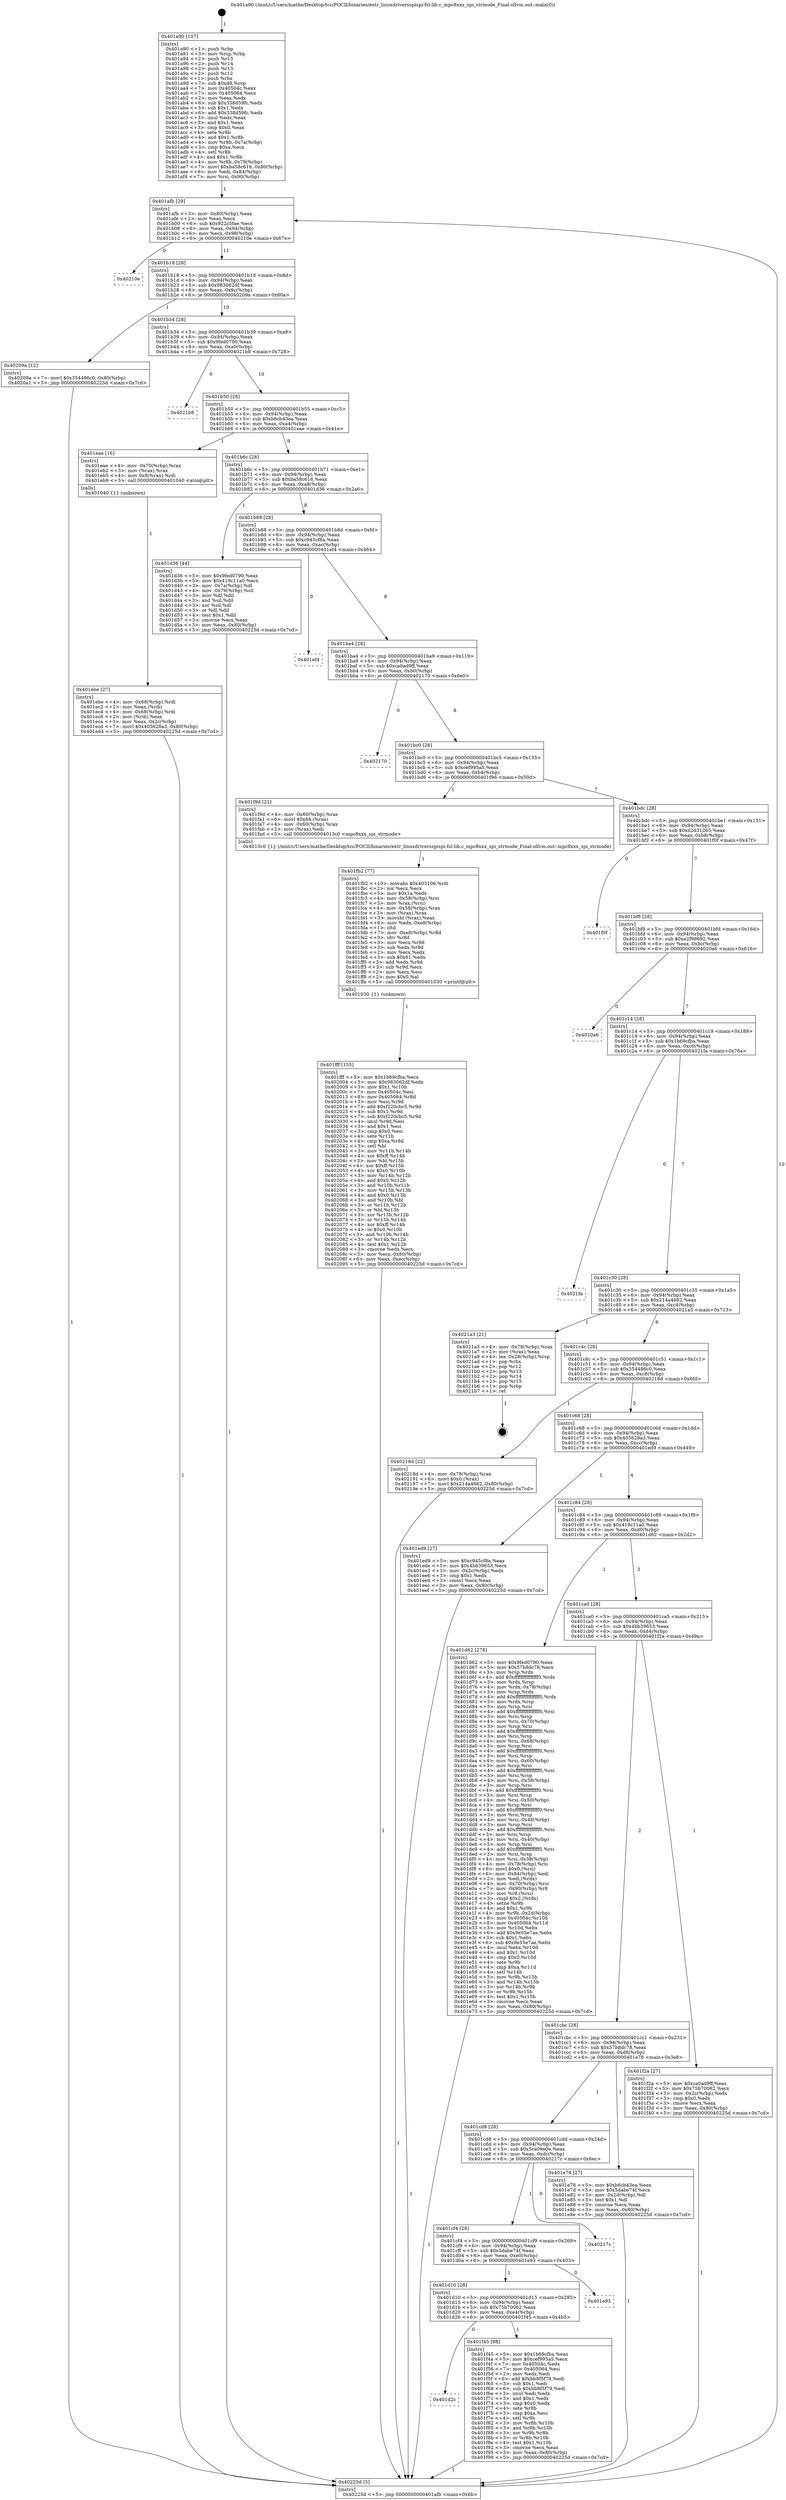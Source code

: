 digraph "0x401a90" {
  label = "0x401a90 (/mnt/c/Users/mathe/Desktop/tcc/POCII/binaries/extr_linuxdriversspispi-fsl-lib.c_mpc8xxx_spi_strmode_Final-ollvm.out::main(0))"
  labelloc = "t"
  node[shape=record]

  Entry [label="",width=0.3,height=0.3,shape=circle,fillcolor=black,style=filled]
  "0x401afb" [label="{
     0x401afb [29]\l
     | [instrs]\l
     &nbsp;&nbsp;0x401afb \<+3\>: mov -0x80(%rbp),%eax\l
     &nbsp;&nbsp;0x401afe \<+2\>: mov %eax,%ecx\l
     &nbsp;&nbsp;0x401b00 \<+6\>: sub $0x922c5fae,%ecx\l
     &nbsp;&nbsp;0x401b06 \<+6\>: mov %eax,-0x94(%rbp)\l
     &nbsp;&nbsp;0x401b0c \<+6\>: mov %ecx,-0x98(%rbp)\l
     &nbsp;&nbsp;0x401b12 \<+6\>: je 000000000040210e \<main+0x67e\>\l
  }"]
  "0x40210e" [label="{
     0x40210e\l
  }", style=dashed]
  "0x401b18" [label="{
     0x401b18 [28]\l
     | [instrs]\l
     &nbsp;&nbsp;0x401b18 \<+5\>: jmp 0000000000401b1d \<main+0x8d\>\l
     &nbsp;&nbsp;0x401b1d \<+6\>: mov -0x94(%rbp),%eax\l
     &nbsp;&nbsp;0x401b23 \<+5\>: sub $0x983062df,%eax\l
     &nbsp;&nbsp;0x401b28 \<+6\>: mov %eax,-0x9c(%rbp)\l
     &nbsp;&nbsp;0x401b2e \<+6\>: je 000000000040209a \<main+0x60a\>\l
  }"]
  Exit [label="",width=0.3,height=0.3,shape=circle,fillcolor=black,style=filled,peripheries=2]
  "0x40209a" [label="{
     0x40209a [12]\l
     | [instrs]\l
     &nbsp;&nbsp;0x40209a \<+7\>: movl $0x354486c0,-0x80(%rbp)\l
     &nbsp;&nbsp;0x4020a1 \<+5\>: jmp 000000000040225d \<main+0x7cd\>\l
  }"]
  "0x401b34" [label="{
     0x401b34 [28]\l
     | [instrs]\l
     &nbsp;&nbsp;0x401b34 \<+5\>: jmp 0000000000401b39 \<main+0xa9\>\l
     &nbsp;&nbsp;0x401b39 \<+6\>: mov -0x94(%rbp),%eax\l
     &nbsp;&nbsp;0x401b3f \<+5\>: sub $0x9fed0790,%eax\l
     &nbsp;&nbsp;0x401b44 \<+6\>: mov %eax,-0xa0(%rbp)\l
     &nbsp;&nbsp;0x401b4a \<+6\>: je 00000000004021b8 \<main+0x728\>\l
  }"]
  "0x401fff" [label="{
     0x401fff [155]\l
     | [instrs]\l
     &nbsp;&nbsp;0x401fff \<+5\>: mov $0x1b69cfba,%ecx\l
     &nbsp;&nbsp;0x402004 \<+5\>: mov $0x983062df,%edx\l
     &nbsp;&nbsp;0x402009 \<+3\>: mov $0x1,%r10b\l
     &nbsp;&nbsp;0x40200c \<+7\>: mov 0x40504c,%esi\l
     &nbsp;&nbsp;0x402013 \<+8\>: mov 0x405064,%r8d\l
     &nbsp;&nbsp;0x40201b \<+3\>: mov %esi,%r9d\l
     &nbsp;&nbsp;0x40201e \<+7\>: add $0xf220cbc5,%r9d\l
     &nbsp;&nbsp;0x402025 \<+4\>: sub $0x1,%r9d\l
     &nbsp;&nbsp;0x402029 \<+7\>: sub $0xf220cbc5,%r9d\l
     &nbsp;&nbsp;0x402030 \<+4\>: imul %r9d,%esi\l
     &nbsp;&nbsp;0x402034 \<+3\>: and $0x1,%esi\l
     &nbsp;&nbsp;0x402037 \<+3\>: cmp $0x0,%esi\l
     &nbsp;&nbsp;0x40203a \<+4\>: sete %r11b\l
     &nbsp;&nbsp;0x40203e \<+4\>: cmp $0xa,%r8d\l
     &nbsp;&nbsp;0x402042 \<+3\>: setl %bl\l
     &nbsp;&nbsp;0x402045 \<+3\>: mov %r11b,%r14b\l
     &nbsp;&nbsp;0x402048 \<+4\>: xor $0xff,%r14b\l
     &nbsp;&nbsp;0x40204c \<+3\>: mov %bl,%r15b\l
     &nbsp;&nbsp;0x40204f \<+4\>: xor $0xff,%r15b\l
     &nbsp;&nbsp;0x402053 \<+4\>: xor $0x0,%r10b\l
     &nbsp;&nbsp;0x402057 \<+3\>: mov %r14b,%r12b\l
     &nbsp;&nbsp;0x40205a \<+4\>: and $0x0,%r12b\l
     &nbsp;&nbsp;0x40205e \<+3\>: and %r10b,%r11b\l
     &nbsp;&nbsp;0x402061 \<+3\>: mov %r15b,%r13b\l
     &nbsp;&nbsp;0x402064 \<+4\>: and $0x0,%r13b\l
     &nbsp;&nbsp;0x402068 \<+3\>: and %r10b,%bl\l
     &nbsp;&nbsp;0x40206b \<+3\>: or %r11b,%r12b\l
     &nbsp;&nbsp;0x40206e \<+3\>: or %bl,%r13b\l
     &nbsp;&nbsp;0x402071 \<+3\>: xor %r13b,%r12b\l
     &nbsp;&nbsp;0x402074 \<+3\>: or %r15b,%r14b\l
     &nbsp;&nbsp;0x402077 \<+4\>: xor $0xff,%r14b\l
     &nbsp;&nbsp;0x40207b \<+4\>: or $0x0,%r10b\l
     &nbsp;&nbsp;0x40207f \<+3\>: and %r10b,%r14b\l
     &nbsp;&nbsp;0x402082 \<+3\>: or %r14b,%r12b\l
     &nbsp;&nbsp;0x402085 \<+4\>: test $0x1,%r12b\l
     &nbsp;&nbsp;0x402089 \<+3\>: cmovne %edx,%ecx\l
     &nbsp;&nbsp;0x40208c \<+3\>: mov %ecx,-0x80(%rbp)\l
     &nbsp;&nbsp;0x40208f \<+6\>: mov %eax,-0xec(%rbp)\l
     &nbsp;&nbsp;0x402095 \<+5\>: jmp 000000000040225d \<main+0x7cd\>\l
  }"]
  "0x4021b8" [label="{
     0x4021b8\l
  }", style=dashed]
  "0x401b50" [label="{
     0x401b50 [28]\l
     | [instrs]\l
     &nbsp;&nbsp;0x401b50 \<+5\>: jmp 0000000000401b55 \<main+0xc5\>\l
     &nbsp;&nbsp;0x401b55 \<+6\>: mov -0x94(%rbp),%eax\l
     &nbsp;&nbsp;0x401b5b \<+5\>: sub $0xb6cb43ea,%eax\l
     &nbsp;&nbsp;0x401b60 \<+6\>: mov %eax,-0xa4(%rbp)\l
     &nbsp;&nbsp;0x401b66 \<+6\>: je 0000000000401eae \<main+0x41e\>\l
  }"]
  "0x401fb2" [label="{
     0x401fb2 [77]\l
     | [instrs]\l
     &nbsp;&nbsp;0x401fb2 \<+10\>: movabs $0x403106,%rdi\l
     &nbsp;&nbsp;0x401fbc \<+2\>: xor %ecx,%ecx\l
     &nbsp;&nbsp;0x401fbe \<+5\>: mov $0x1a,%edx\l
     &nbsp;&nbsp;0x401fc3 \<+4\>: mov -0x58(%rbp),%rsi\l
     &nbsp;&nbsp;0x401fc7 \<+3\>: mov %rax,(%rsi)\l
     &nbsp;&nbsp;0x401fca \<+4\>: mov -0x58(%rbp),%rax\l
     &nbsp;&nbsp;0x401fce \<+3\>: mov (%rax),%rax\l
     &nbsp;&nbsp;0x401fd1 \<+3\>: movsbl (%rax),%eax\l
     &nbsp;&nbsp;0x401fd4 \<+6\>: mov %edx,-0xe8(%rbp)\l
     &nbsp;&nbsp;0x401fda \<+1\>: cltd\l
     &nbsp;&nbsp;0x401fdb \<+7\>: mov -0xe8(%rbp),%r8d\l
     &nbsp;&nbsp;0x401fe2 \<+3\>: idiv %r8d\l
     &nbsp;&nbsp;0x401fe5 \<+3\>: mov %ecx,%r9d\l
     &nbsp;&nbsp;0x401fe8 \<+3\>: sub %edx,%r9d\l
     &nbsp;&nbsp;0x401feb \<+2\>: mov %ecx,%edx\l
     &nbsp;&nbsp;0x401fed \<+3\>: sub $0x61,%edx\l
     &nbsp;&nbsp;0x401ff0 \<+3\>: add %edx,%r9d\l
     &nbsp;&nbsp;0x401ff3 \<+3\>: sub %r9d,%ecx\l
     &nbsp;&nbsp;0x401ff6 \<+2\>: mov %ecx,%esi\l
     &nbsp;&nbsp;0x401ff8 \<+2\>: mov $0x0,%al\l
     &nbsp;&nbsp;0x401ffa \<+5\>: call 0000000000401030 \<printf@plt\>\l
     | [calls]\l
     &nbsp;&nbsp;0x401030 \{1\} (unknown)\l
  }"]
  "0x401eae" [label="{
     0x401eae [16]\l
     | [instrs]\l
     &nbsp;&nbsp;0x401eae \<+4\>: mov -0x70(%rbp),%rax\l
     &nbsp;&nbsp;0x401eb2 \<+3\>: mov (%rax),%rax\l
     &nbsp;&nbsp;0x401eb5 \<+4\>: mov 0x8(%rax),%rdi\l
     &nbsp;&nbsp;0x401eb9 \<+5\>: call 0000000000401040 \<atoi@plt\>\l
     | [calls]\l
     &nbsp;&nbsp;0x401040 \{1\} (unknown)\l
  }"]
  "0x401b6c" [label="{
     0x401b6c [28]\l
     | [instrs]\l
     &nbsp;&nbsp;0x401b6c \<+5\>: jmp 0000000000401b71 \<main+0xe1\>\l
     &nbsp;&nbsp;0x401b71 \<+6\>: mov -0x94(%rbp),%eax\l
     &nbsp;&nbsp;0x401b77 \<+5\>: sub $0xba58c616,%eax\l
     &nbsp;&nbsp;0x401b7c \<+6\>: mov %eax,-0xa8(%rbp)\l
     &nbsp;&nbsp;0x401b82 \<+6\>: je 0000000000401d36 \<main+0x2a6\>\l
  }"]
  "0x401d2c" [label="{
     0x401d2c\l
  }", style=dashed]
  "0x401d36" [label="{
     0x401d36 [44]\l
     | [instrs]\l
     &nbsp;&nbsp;0x401d36 \<+5\>: mov $0x9fed0790,%eax\l
     &nbsp;&nbsp;0x401d3b \<+5\>: mov $0x419c11a0,%ecx\l
     &nbsp;&nbsp;0x401d40 \<+3\>: mov -0x7a(%rbp),%dl\l
     &nbsp;&nbsp;0x401d43 \<+4\>: mov -0x79(%rbp),%sil\l
     &nbsp;&nbsp;0x401d47 \<+3\>: mov %dl,%dil\l
     &nbsp;&nbsp;0x401d4a \<+3\>: and %sil,%dil\l
     &nbsp;&nbsp;0x401d4d \<+3\>: xor %sil,%dl\l
     &nbsp;&nbsp;0x401d50 \<+3\>: or %dl,%dil\l
     &nbsp;&nbsp;0x401d53 \<+4\>: test $0x1,%dil\l
     &nbsp;&nbsp;0x401d57 \<+3\>: cmovne %ecx,%eax\l
     &nbsp;&nbsp;0x401d5a \<+3\>: mov %eax,-0x80(%rbp)\l
     &nbsp;&nbsp;0x401d5d \<+5\>: jmp 000000000040225d \<main+0x7cd\>\l
  }"]
  "0x401b88" [label="{
     0x401b88 [28]\l
     | [instrs]\l
     &nbsp;&nbsp;0x401b88 \<+5\>: jmp 0000000000401b8d \<main+0xfd\>\l
     &nbsp;&nbsp;0x401b8d \<+6\>: mov -0x94(%rbp),%eax\l
     &nbsp;&nbsp;0x401b93 \<+5\>: sub $0xc945cf8a,%eax\l
     &nbsp;&nbsp;0x401b98 \<+6\>: mov %eax,-0xac(%rbp)\l
     &nbsp;&nbsp;0x401b9e \<+6\>: je 0000000000401ef4 \<main+0x464\>\l
  }"]
  "0x40225d" [label="{
     0x40225d [5]\l
     | [instrs]\l
     &nbsp;&nbsp;0x40225d \<+5\>: jmp 0000000000401afb \<main+0x6b\>\l
  }"]
  "0x401a90" [label="{
     0x401a90 [107]\l
     | [instrs]\l
     &nbsp;&nbsp;0x401a90 \<+1\>: push %rbp\l
     &nbsp;&nbsp;0x401a91 \<+3\>: mov %rsp,%rbp\l
     &nbsp;&nbsp;0x401a94 \<+2\>: push %r15\l
     &nbsp;&nbsp;0x401a96 \<+2\>: push %r14\l
     &nbsp;&nbsp;0x401a98 \<+2\>: push %r13\l
     &nbsp;&nbsp;0x401a9a \<+2\>: push %r12\l
     &nbsp;&nbsp;0x401a9c \<+1\>: push %rbx\l
     &nbsp;&nbsp;0x401a9d \<+7\>: sub $0xd8,%rsp\l
     &nbsp;&nbsp;0x401aa4 \<+7\>: mov 0x40504c,%eax\l
     &nbsp;&nbsp;0x401aab \<+7\>: mov 0x405064,%ecx\l
     &nbsp;&nbsp;0x401ab2 \<+2\>: mov %eax,%edx\l
     &nbsp;&nbsp;0x401ab4 \<+6\>: sub $0x338d59fc,%edx\l
     &nbsp;&nbsp;0x401aba \<+3\>: sub $0x1,%edx\l
     &nbsp;&nbsp;0x401abd \<+6\>: add $0x338d59fc,%edx\l
     &nbsp;&nbsp;0x401ac3 \<+3\>: imul %edx,%eax\l
     &nbsp;&nbsp;0x401ac6 \<+3\>: and $0x1,%eax\l
     &nbsp;&nbsp;0x401ac9 \<+3\>: cmp $0x0,%eax\l
     &nbsp;&nbsp;0x401acc \<+4\>: sete %r8b\l
     &nbsp;&nbsp;0x401ad0 \<+4\>: and $0x1,%r8b\l
     &nbsp;&nbsp;0x401ad4 \<+4\>: mov %r8b,-0x7a(%rbp)\l
     &nbsp;&nbsp;0x401ad8 \<+3\>: cmp $0xa,%ecx\l
     &nbsp;&nbsp;0x401adb \<+4\>: setl %r8b\l
     &nbsp;&nbsp;0x401adf \<+4\>: and $0x1,%r8b\l
     &nbsp;&nbsp;0x401ae3 \<+4\>: mov %r8b,-0x79(%rbp)\l
     &nbsp;&nbsp;0x401ae7 \<+7\>: movl $0xba58c616,-0x80(%rbp)\l
     &nbsp;&nbsp;0x401aee \<+6\>: mov %edi,-0x84(%rbp)\l
     &nbsp;&nbsp;0x401af4 \<+7\>: mov %rsi,-0x90(%rbp)\l
  }"]
  "0x401f45" [label="{
     0x401f45 [88]\l
     | [instrs]\l
     &nbsp;&nbsp;0x401f45 \<+5\>: mov $0x1b69cfba,%eax\l
     &nbsp;&nbsp;0x401f4a \<+5\>: mov $0xcef995a5,%ecx\l
     &nbsp;&nbsp;0x401f4f \<+7\>: mov 0x40504c,%edx\l
     &nbsp;&nbsp;0x401f56 \<+7\>: mov 0x405064,%esi\l
     &nbsp;&nbsp;0x401f5d \<+2\>: mov %edx,%edi\l
     &nbsp;&nbsp;0x401f5f \<+6\>: add $0xbb8f5f79,%edi\l
     &nbsp;&nbsp;0x401f65 \<+3\>: sub $0x1,%edi\l
     &nbsp;&nbsp;0x401f68 \<+6\>: sub $0xbb8f5f79,%edi\l
     &nbsp;&nbsp;0x401f6e \<+3\>: imul %edi,%edx\l
     &nbsp;&nbsp;0x401f71 \<+3\>: and $0x1,%edx\l
     &nbsp;&nbsp;0x401f74 \<+3\>: cmp $0x0,%edx\l
     &nbsp;&nbsp;0x401f77 \<+4\>: sete %r8b\l
     &nbsp;&nbsp;0x401f7b \<+3\>: cmp $0xa,%esi\l
     &nbsp;&nbsp;0x401f7e \<+4\>: setl %r9b\l
     &nbsp;&nbsp;0x401f82 \<+3\>: mov %r8b,%r10b\l
     &nbsp;&nbsp;0x401f85 \<+3\>: and %r9b,%r10b\l
     &nbsp;&nbsp;0x401f88 \<+3\>: xor %r9b,%r8b\l
     &nbsp;&nbsp;0x401f8b \<+3\>: or %r8b,%r10b\l
     &nbsp;&nbsp;0x401f8e \<+4\>: test $0x1,%r10b\l
     &nbsp;&nbsp;0x401f92 \<+3\>: cmovne %ecx,%eax\l
     &nbsp;&nbsp;0x401f95 \<+3\>: mov %eax,-0x80(%rbp)\l
     &nbsp;&nbsp;0x401f98 \<+5\>: jmp 000000000040225d \<main+0x7cd\>\l
  }"]
  "0x401ef4" [label="{
     0x401ef4\l
  }", style=dashed]
  "0x401ba4" [label="{
     0x401ba4 [28]\l
     | [instrs]\l
     &nbsp;&nbsp;0x401ba4 \<+5\>: jmp 0000000000401ba9 \<main+0x119\>\l
     &nbsp;&nbsp;0x401ba9 \<+6\>: mov -0x94(%rbp),%eax\l
     &nbsp;&nbsp;0x401baf \<+5\>: sub $0xca0ad9ff,%eax\l
     &nbsp;&nbsp;0x401bb4 \<+6\>: mov %eax,-0xb0(%rbp)\l
     &nbsp;&nbsp;0x401bba \<+6\>: je 0000000000402170 \<main+0x6e0\>\l
  }"]
  "0x401d10" [label="{
     0x401d10 [28]\l
     | [instrs]\l
     &nbsp;&nbsp;0x401d10 \<+5\>: jmp 0000000000401d15 \<main+0x285\>\l
     &nbsp;&nbsp;0x401d15 \<+6\>: mov -0x94(%rbp),%eax\l
     &nbsp;&nbsp;0x401d1b \<+5\>: sub $0x75b70062,%eax\l
     &nbsp;&nbsp;0x401d20 \<+6\>: mov %eax,-0xe4(%rbp)\l
     &nbsp;&nbsp;0x401d26 \<+6\>: je 0000000000401f45 \<main+0x4b5\>\l
  }"]
  "0x402170" [label="{
     0x402170\l
  }", style=dashed]
  "0x401bc0" [label="{
     0x401bc0 [28]\l
     | [instrs]\l
     &nbsp;&nbsp;0x401bc0 \<+5\>: jmp 0000000000401bc5 \<main+0x135\>\l
     &nbsp;&nbsp;0x401bc5 \<+6\>: mov -0x94(%rbp),%eax\l
     &nbsp;&nbsp;0x401bcb \<+5\>: sub $0xcef995a5,%eax\l
     &nbsp;&nbsp;0x401bd0 \<+6\>: mov %eax,-0xb4(%rbp)\l
     &nbsp;&nbsp;0x401bd6 \<+6\>: je 0000000000401f9d \<main+0x50d\>\l
  }"]
  "0x401e93" [label="{
     0x401e93\l
  }", style=dashed]
  "0x401f9d" [label="{
     0x401f9d [21]\l
     | [instrs]\l
     &nbsp;&nbsp;0x401f9d \<+4\>: mov -0x60(%rbp),%rax\l
     &nbsp;&nbsp;0x401fa1 \<+6\>: movl $0x64,(%rax)\l
     &nbsp;&nbsp;0x401fa7 \<+4\>: mov -0x60(%rbp),%rax\l
     &nbsp;&nbsp;0x401fab \<+2\>: mov (%rax),%edi\l
     &nbsp;&nbsp;0x401fad \<+5\>: call 00000000004013c0 \<mpc8xxx_spi_strmode\>\l
     | [calls]\l
     &nbsp;&nbsp;0x4013c0 \{1\} (/mnt/c/Users/mathe/Desktop/tcc/POCII/binaries/extr_linuxdriversspispi-fsl-lib.c_mpc8xxx_spi_strmode_Final-ollvm.out::mpc8xxx_spi_strmode)\l
  }"]
  "0x401bdc" [label="{
     0x401bdc [28]\l
     | [instrs]\l
     &nbsp;&nbsp;0x401bdc \<+5\>: jmp 0000000000401be1 \<main+0x151\>\l
     &nbsp;&nbsp;0x401be1 \<+6\>: mov -0x94(%rbp),%eax\l
     &nbsp;&nbsp;0x401be7 \<+5\>: sub $0xd2d31265,%eax\l
     &nbsp;&nbsp;0x401bec \<+6\>: mov %eax,-0xb8(%rbp)\l
     &nbsp;&nbsp;0x401bf2 \<+6\>: je 0000000000401f0f \<main+0x47f\>\l
  }"]
  "0x401cf4" [label="{
     0x401cf4 [28]\l
     | [instrs]\l
     &nbsp;&nbsp;0x401cf4 \<+5\>: jmp 0000000000401cf9 \<main+0x269\>\l
     &nbsp;&nbsp;0x401cf9 \<+6\>: mov -0x94(%rbp),%eax\l
     &nbsp;&nbsp;0x401cff \<+5\>: sub $0x5dabe74f,%eax\l
     &nbsp;&nbsp;0x401d04 \<+6\>: mov %eax,-0xe0(%rbp)\l
     &nbsp;&nbsp;0x401d0a \<+6\>: je 0000000000401e93 \<main+0x403\>\l
  }"]
  "0x401f0f" [label="{
     0x401f0f\l
  }", style=dashed]
  "0x401bf8" [label="{
     0x401bf8 [28]\l
     | [instrs]\l
     &nbsp;&nbsp;0x401bf8 \<+5\>: jmp 0000000000401bfd \<main+0x16d\>\l
     &nbsp;&nbsp;0x401bfd \<+6\>: mov -0x94(%rbp),%eax\l
     &nbsp;&nbsp;0x401c03 \<+5\>: sub $0xe2f99692,%eax\l
     &nbsp;&nbsp;0x401c08 \<+6\>: mov %eax,-0xbc(%rbp)\l
     &nbsp;&nbsp;0x401c0e \<+6\>: je 00000000004020a6 \<main+0x616\>\l
  }"]
  "0x40217c" [label="{
     0x40217c\l
  }", style=dashed]
  "0x4020a6" [label="{
     0x4020a6\l
  }", style=dashed]
  "0x401c14" [label="{
     0x401c14 [28]\l
     | [instrs]\l
     &nbsp;&nbsp;0x401c14 \<+5\>: jmp 0000000000401c19 \<main+0x189\>\l
     &nbsp;&nbsp;0x401c19 \<+6\>: mov -0x94(%rbp),%eax\l
     &nbsp;&nbsp;0x401c1f \<+5\>: sub $0x1b69cfba,%eax\l
     &nbsp;&nbsp;0x401c24 \<+6\>: mov %eax,-0xc0(%rbp)\l
     &nbsp;&nbsp;0x401c2a \<+6\>: je 00000000004021fa \<main+0x76a\>\l
  }"]
  "0x401ebe" [label="{
     0x401ebe [27]\l
     | [instrs]\l
     &nbsp;&nbsp;0x401ebe \<+4\>: mov -0x68(%rbp),%rdi\l
     &nbsp;&nbsp;0x401ec2 \<+2\>: mov %eax,(%rdi)\l
     &nbsp;&nbsp;0x401ec4 \<+4\>: mov -0x68(%rbp),%rdi\l
     &nbsp;&nbsp;0x401ec8 \<+2\>: mov (%rdi),%eax\l
     &nbsp;&nbsp;0x401eca \<+3\>: mov %eax,-0x2c(%rbp)\l
     &nbsp;&nbsp;0x401ecd \<+7\>: movl $0x405628a3,-0x80(%rbp)\l
     &nbsp;&nbsp;0x401ed4 \<+5\>: jmp 000000000040225d \<main+0x7cd\>\l
  }"]
  "0x4021fa" [label="{
     0x4021fa\l
  }", style=dashed]
  "0x401c30" [label="{
     0x401c30 [28]\l
     | [instrs]\l
     &nbsp;&nbsp;0x401c30 \<+5\>: jmp 0000000000401c35 \<main+0x1a5\>\l
     &nbsp;&nbsp;0x401c35 \<+6\>: mov -0x94(%rbp),%eax\l
     &nbsp;&nbsp;0x401c3b \<+5\>: sub $0x214a4662,%eax\l
     &nbsp;&nbsp;0x401c40 \<+6\>: mov %eax,-0xc4(%rbp)\l
     &nbsp;&nbsp;0x401c46 \<+6\>: je 00000000004021a3 \<main+0x713\>\l
  }"]
  "0x401cd8" [label="{
     0x401cd8 [28]\l
     | [instrs]\l
     &nbsp;&nbsp;0x401cd8 \<+5\>: jmp 0000000000401cdd \<main+0x24d\>\l
     &nbsp;&nbsp;0x401cdd \<+6\>: mov -0x94(%rbp),%eax\l
     &nbsp;&nbsp;0x401ce3 \<+5\>: sub $0x5ca09e0e,%eax\l
     &nbsp;&nbsp;0x401ce8 \<+6\>: mov %eax,-0xdc(%rbp)\l
     &nbsp;&nbsp;0x401cee \<+6\>: je 000000000040217c \<main+0x6ec\>\l
  }"]
  "0x4021a3" [label="{
     0x4021a3 [21]\l
     | [instrs]\l
     &nbsp;&nbsp;0x4021a3 \<+4\>: mov -0x78(%rbp),%rax\l
     &nbsp;&nbsp;0x4021a7 \<+2\>: mov (%rax),%eax\l
     &nbsp;&nbsp;0x4021a9 \<+4\>: lea -0x28(%rbp),%rsp\l
     &nbsp;&nbsp;0x4021ad \<+1\>: pop %rbx\l
     &nbsp;&nbsp;0x4021ae \<+2\>: pop %r12\l
     &nbsp;&nbsp;0x4021b0 \<+2\>: pop %r13\l
     &nbsp;&nbsp;0x4021b2 \<+2\>: pop %r14\l
     &nbsp;&nbsp;0x4021b4 \<+2\>: pop %r15\l
     &nbsp;&nbsp;0x4021b6 \<+1\>: pop %rbp\l
     &nbsp;&nbsp;0x4021b7 \<+1\>: ret\l
  }"]
  "0x401c4c" [label="{
     0x401c4c [28]\l
     | [instrs]\l
     &nbsp;&nbsp;0x401c4c \<+5\>: jmp 0000000000401c51 \<main+0x1c1\>\l
     &nbsp;&nbsp;0x401c51 \<+6\>: mov -0x94(%rbp),%eax\l
     &nbsp;&nbsp;0x401c57 \<+5\>: sub $0x354486c0,%eax\l
     &nbsp;&nbsp;0x401c5c \<+6\>: mov %eax,-0xc8(%rbp)\l
     &nbsp;&nbsp;0x401c62 \<+6\>: je 000000000040218d \<main+0x6fd\>\l
  }"]
  "0x401e78" [label="{
     0x401e78 [27]\l
     | [instrs]\l
     &nbsp;&nbsp;0x401e78 \<+5\>: mov $0xb6cb43ea,%eax\l
     &nbsp;&nbsp;0x401e7d \<+5\>: mov $0x5dabe74f,%ecx\l
     &nbsp;&nbsp;0x401e82 \<+3\>: mov -0x2d(%rbp),%dl\l
     &nbsp;&nbsp;0x401e85 \<+3\>: test $0x1,%dl\l
     &nbsp;&nbsp;0x401e88 \<+3\>: cmovne %ecx,%eax\l
     &nbsp;&nbsp;0x401e8b \<+3\>: mov %eax,-0x80(%rbp)\l
     &nbsp;&nbsp;0x401e8e \<+5\>: jmp 000000000040225d \<main+0x7cd\>\l
  }"]
  "0x40218d" [label="{
     0x40218d [22]\l
     | [instrs]\l
     &nbsp;&nbsp;0x40218d \<+4\>: mov -0x78(%rbp),%rax\l
     &nbsp;&nbsp;0x402191 \<+6\>: movl $0x0,(%rax)\l
     &nbsp;&nbsp;0x402197 \<+7\>: movl $0x214a4662,-0x80(%rbp)\l
     &nbsp;&nbsp;0x40219e \<+5\>: jmp 000000000040225d \<main+0x7cd\>\l
  }"]
  "0x401c68" [label="{
     0x401c68 [28]\l
     | [instrs]\l
     &nbsp;&nbsp;0x401c68 \<+5\>: jmp 0000000000401c6d \<main+0x1dd\>\l
     &nbsp;&nbsp;0x401c6d \<+6\>: mov -0x94(%rbp),%eax\l
     &nbsp;&nbsp;0x401c73 \<+5\>: sub $0x405628a3,%eax\l
     &nbsp;&nbsp;0x401c78 \<+6\>: mov %eax,-0xcc(%rbp)\l
     &nbsp;&nbsp;0x401c7e \<+6\>: je 0000000000401ed9 \<main+0x449\>\l
  }"]
  "0x401cbc" [label="{
     0x401cbc [28]\l
     | [instrs]\l
     &nbsp;&nbsp;0x401cbc \<+5\>: jmp 0000000000401cc1 \<main+0x231\>\l
     &nbsp;&nbsp;0x401cc1 \<+6\>: mov -0x94(%rbp),%eax\l
     &nbsp;&nbsp;0x401cc7 \<+5\>: sub $0x57b8dc78,%eax\l
     &nbsp;&nbsp;0x401ccc \<+6\>: mov %eax,-0xd8(%rbp)\l
     &nbsp;&nbsp;0x401cd2 \<+6\>: je 0000000000401e78 \<main+0x3e8\>\l
  }"]
  "0x401ed9" [label="{
     0x401ed9 [27]\l
     | [instrs]\l
     &nbsp;&nbsp;0x401ed9 \<+5\>: mov $0xc945cf8a,%eax\l
     &nbsp;&nbsp;0x401ede \<+5\>: mov $0x4bb39653,%ecx\l
     &nbsp;&nbsp;0x401ee3 \<+3\>: mov -0x2c(%rbp),%edx\l
     &nbsp;&nbsp;0x401ee6 \<+3\>: cmp $0x1,%edx\l
     &nbsp;&nbsp;0x401ee9 \<+3\>: cmovl %ecx,%eax\l
     &nbsp;&nbsp;0x401eec \<+3\>: mov %eax,-0x80(%rbp)\l
     &nbsp;&nbsp;0x401eef \<+5\>: jmp 000000000040225d \<main+0x7cd\>\l
  }"]
  "0x401c84" [label="{
     0x401c84 [28]\l
     | [instrs]\l
     &nbsp;&nbsp;0x401c84 \<+5\>: jmp 0000000000401c89 \<main+0x1f9\>\l
     &nbsp;&nbsp;0x401c89 \<+6\>: mov -0x94(%rbp),%eax\l
     &nbsp;&nbsp;0x401c8f \<+5\>: sub $0x419c11a0,%eax\l
     &nbsp;&nbsp;0x401c94 \<+6\>: mov %eax,-0xd0(%rbp)\l
     &nbsp;&nbsp;0x401c9a \<+6\>: je 0000000000401d62 \<main+0x2d2\>\l
  }"]
  "0x401f2a" [label="{
     0x401f2a [27]\l
     | [instrs]\l
     &nbsp;&nbsp;0x401f2a \<+5\>: mov $0xca0ad9ff,%eax\l
     &nbsp;&nbsp;0x401f2f \<+5\>: mov $0x75b70062,%ecx\l
     &nbsp;&nbsp;0x401f34 \<+3\>: mov -0x2c(%rbp),%edx\l
     &nbsp;&nbsp;0x401f37 \<+3\>: cmp $0x0,%edx\l
     &nbsp;&nbsp;0x401f3a \<+3\>: cmove %ecx,%eax\l
     &nbsp;&nbsp;0x401f3d \<+3\>: mov %eax,-0x80(%rbp)\l
     &nbsp;&nbsp;0x401f40 \<+5\>: jmp 000000000040225d \<main+0x7cd\>\l
  }"]
  "0x401d62" [label="{
     0x401d62 [278]\l
     | [instrs]\l
     &nbsp;&nbsp;0x401d62 \<+5\>: mov $0x9fed0790,%eax\l
     &nbsp;&nbsp;0x401d67 \<+5\>: mov $0x57b8dc78,%ecx\l
     &nbsp;&nbsp;0x401d6c \<+3\>: mov %rsp,%rdx\l
     &nbsp;&nbsp;0x401d6f \<+4\>: add $0xfffffffffffffff0,%rdx\l
     &nbsp;&nbsp;0x401d73 \<+3\>: mov %rdx,%rsp\l
     &nbsp;&nbsp;0x401d76 \<+4\>: mov %rdx,-0x78(%rbp)\l
     &nbsp;&nbsp;0x401d7a \<+3\>: mov %rsp,%rdx\l
     &nbsp;&nbsp;0x401d7d \<+4\>: add $0xfffffffffffffff0,%rdx\l
     &nbsp;&nbsp;0x401d81 \<+3\>: mov %rdx,%rsp\l
     &nbsp;&nbsp;0x401d84 \<+3\>: mov %rsp,%rsi\l
     &nbsp;&nbsp;0x401d87 \<+4\>: add $0xfffffffffffffff0,%rsi\l
     &nbsp;&nbsp;0x401d8b \<+3\>: mov %rsi,%rsp\l
     &nbsp;&nbsp;0x401d8e \<+4\>: mov %rsi,-0x70(%rbp)\l
     &nbsp;&nbsp;0x401d92 \<+3\>: mov %rsp,%rsi\l
     &nbsp;&nbsp;0x401d95 \<+4\>: add $0xfffffffffffffff0,%rsi\l
     &nbsp;&nbsp;0x401d99 \<+3\>: mov %rsi,%rsp\l
     &nbsp;&nbsp;0x401d9c \<+4\>: mov %rsi,-0x68(%rbp)\l
     &nbsp;&nbsp;0x401da0 \<+3\>: mov %rsp,%rsi\l
     &nbsp;&nbsp;0x401da3 \<+4\>: add $0xfffffffffffffff0,%rsi\l
     &nbsp;&nbsp;0x401da7 \<+3\>: mov %rsi,%rsp\l
     &nbsp;&nbsp;0x401daa \<+4\>: mov %rsi,-0x60(%rbp)\l
     &nbsp;&nbsp;0x401dae \<+3\>: mov %rsp,%rsi\l
     &nbsp;&nbsp;0x401db1 \<+4\>: add $0xfffffffffffffff0,%rsi\l
     &nbsp;&nbsp;0x401db5 \<+3\>: mov %rsi,%rsp\l
     &nbsp;&nbsp;0x401db8 \<+4\>: mov %rsi,-0x58(%rbp)\l
     &nbsp;&nbsp;0x401dbc \<+3\>: mov %rsp,%rsi\l
     &nbsp;&nbsp;0x401dbf \<+4\>: add $0xfffffffffffffff0,%rsi\l
     &nbsp;&nbsp;0x401dc3 \<+3\>: mov %rsi,%rsp\l
     &nbsp;&nbsp;0x401dc6 \<+4\>: mov %rsi,-0x50(%rbp)\l
     &nbsp;&nbsp;0x401dca \<+3\>: mov %rsp,%rsi\l
     &nbsp;&nbsp;0x401dcd \<+4\>: add $0xfffffffffffffff0,%rsi\l
     &nbsp;&nbsp;0x401dd1 \<+3\>: mov %rsi,%rsp\l
     &nbsp;&nbsp;0x401dd4 \<+4\>: mov %rsi,-0x48(%rbp)\l
     &nbsp;&nbsp;0x401dd8 \<+3\>: mov %rsp,%rsi\l
     &nbsp;&nbsp;0x401ddb \<+4\>: add $0xfffffffffffffff0,%rsi\l
     &nbsp;&nbsp;0x401ddf \<+3\>: mov %rsi,%rsp\l
     &nbsp;&nbsp;0x401de2 \<+4\>: mov %rsi,-0x40(%rbp)\l
     &nbsp;&nbsp;0x401de6 \<+3\>: mov %rsp,%rsi\l
     &nbsp;&nbsp;0x401de9 \<+4\>: add $0xfffffffffffffff0,%rsi\l
     &nbsp;&nbsp;0x401ded \<+3\>: mov %rsi,%rsp\l
     &nbsp;&nbsp;0x401df0 \<+4\>: mov %rsi,-0x38(%rbp)\l
     &nbsp;&nbsp;0x401df4 \<+4\>: mov -0x78(%rbp),%rsi\l
     &nbsp;&nbsp;0x401df8 \<+6\>: movl $0x0,(%rsi)\l
     &nbsp;&nbsp;0x401dfe \<+6\>: mov -0x84(%rbp),%edi\l
     &nbsp;&nbsp;0x401e04 \<+2\>: mov %edi,(%rdx)\l
     &nbsp;&nbsp;0x401e06 \<+4\>: mov -0x70(%rbp),%rsi\l
     &nbsp;&nbsp;0x401e0a \<+7\>: mov -0x90(%rbp),%r8\l
     &nbsp;&nbsp;0x401e11 \<+3\>: mov %r8,(%rsi)\l
     &nbsp;&nbsp;0x401e14 \<+3\>: cmpl $0x2,(%rdx)\l
     &nbsp;&nbsp;0x401e17 \<+4\>: setne %r9b\l
     &nbsp;&nbsp;0x401e1b \<+4\>: and $0x1,%r9b\l
     &nbsp;&nbsp;0x401e1f \<+4\>: mov %r9b,-0x2d(%rbp)\l
     &nbsp;&nbsp;0x401e23 \<+8\>: mov 0x40504c,%r10d\l
     &nbsp;&nbsp;0x401e2b \<+8\>: mov 0x405064,%r11d\l
     &nbsp;&nbsp;0x401e33 \<+3\>: mov %r10d,%ebx\l
     &nbsp;&nbsp;0x401e36 \<+6\>: add $0x9e55e7ae,%ebx\l
     &nbsp;&nbsp;0x401e3c \<+3\>: sub $0x1,%ebx\l
     &nbsp;&nbsp;0x401e3f \<+6\>: sub $0x9e55e7ae,%ebx\l
     &nbsp;&nbsp;0x401e45 \<+4\>: imul %ebx,%r10d\l
     &nbsp;&nbsp;0x401e49 \<+4\>: and $0x1,%r10d\l
     &nbsp;&nbsp;0x401e4d \<+4\>: cmp $0x0,%r10d\l
     &nbsp;&nbsp;0x401e51 \<+4\>: sete %r9b\l
     &nbsp;&nbsp;0x401e55 \<+4\>: cmp $0xa,%r11d\l
     &nbsp;&nbsp;0x401e59 \<+4\>: setl %r14b\l
     &nbsp;&nbsp;0x401e5d \<+3\>: mov %r9b,%r15b\l
     &nbsp;&nbsp;0x401e60 \<+3\>: and %r14b,%r15b\l
     &nbsp;&nbsp;0x401e63 \<+3\>: xor %r14b,%r9b\l
     &nbsp;&nbsp;0x401e66 \<+3\>: or %r9b,%r15b\l
     &nbsp;&nbsp;0x401e69 \<+4\>: test $0x1,%r15b\l
     &nbsp;&nbsp;0x401e6d \<+3\>: cmovne %ecx,%eax\l
     &nbsp;&nbsp;0x401e70 \<+3\>: mov %eax,-0x80(%rbp)\l
     &nbsp;&nbsp;0x401e73 \<+5\>: jmp 000000000040225d \<main+0x7cd\>\l
  }"]
  "0x401ca0" [label="{
     0x401ca0 [28]\l
     | [instrs]\l
     &nbsp;&nbsp;0x401ca0 \<+5\>: jmp 0000000000401ca5 \<main+0x215\>\l
     &nbsp;&nbsp;0x401ca5 \<+6\>: mov -0x94(%rbp),%eax\l
     &nbsp;&nbsp;0x401cab \<+5\>: sub $0x4bb39653,%eax\l
     &nbsp;&nbsp;0x401cb0 \<+6\>: mov %eax,-0xd4(%rbp)\l
     &nbsp;&nbsp;0x401cb6 \<+6\>: je 0000000000401f2a \<main+0x49a\>\l
  }"]
  Entry -> "0x401a90" [label=" 1"]
  "0x401afb" -> "0x40210e" [label=" 0"]
  "0x401afb" -> "0x401b18" [label=" 11"]
  "0x4021a3" -> Exit [label=" 1"]
  "0x401b18" -> "0x40209a" [label=" 1"]
  "0x401b18" -> "0x401b34" [label=" 10"]
  "0x40218d" -> "0x40225d" [label=" 1"]
  "0x401b34" -> "0x4021b8" [label=" 0"]
  "0x401b34" -> "0x401b50" [label=" 10"]
  "0x40209a" -> "0x40225d" [label=" 1"]
  "0x401b50" -> "0x401eae" [label=" 1"]
  "0x401b50" -> "0x401b6c" [label=" 9"]
  "0x401fff" -> "0x40225d" [label=" 1"]
  "0x401b6c" -> "0x401d36" [label=" 1"]
  "0x401b6c" -> "0x401b88" [label=" 8"]
  "0x401d36" -> "0x40225d" [label=" 1"]
  "0x401a90" -> "0x401afb" [label=" 1"]
  "0x40225d" -> "0x401afb" [label=" 10"]
  "0x401fb2" -> "0x401fff" [label=" 1"]
  "0x401b88" -> "0x401ef4" [label=" 0"]
  "0x401b88" -> "0x401ba4" [label=" 8"]
  "0x401f9d" -> "0x401fb2" [label=" 1"]
  "0x401ba4" -> "0x402170" [label=" 0"]
  "0x401ba4" -> "0x401bc0" [label=" 8"]
  "0x401d10" -> "0x401d2c" [label=" 0"]
  "0x401bc0" -> "0x401f9d" [label=" 1"]
  "0x401bc0" -> "0x401bdc" [label=" 7"]
  "0x401d10" -> "0x401f45" [label=" 1"]
  "0x401bdc" -> "0x401f0f" [label=" 0"]
  "0x401bdc" -> "0x401bf8" [label=" 7"]
  "0x401cf4" -> "0x401d10" [label=" 1"]
  "0x401bf8" -> "0x4020a6" [label=" 0"]
  "0x401bf8" -> "0x401c14" [label=" 7"]
  "0x401cf4" -> "0x401e93" [label=" 0"]
  "0x401c14" -> "0x4021fa" [label=" 0"]
  "0x401c14" -> "0x401c30" [label=" 7"]
  "0x401cd8" -> "0x401cf4" [label=" 1"]
  "0x401c30" -> "0x4021a3" [label=" 1"]
  "0x401c30" -> "0x401c4c" [label=" 6"]
  "0x401cd8" -> "0x40217c" [label=" 0"]
  "0x401c4c" -> "0x40218d" [label=" 1"]
  "0x401c4c" -> "0x401c68" [label=" 5"]
  "0x401f45" -> "0x40225d" [label=" 1"]
  "0x401c68" -> "0x401ed9" [label=" 1"]
  "0x401c68" -> "0x401c84" [label=" 4"]
  "0x401ed9" -> "0x40225d" [label=" 1"]
  "0x401c84" -> "0x401d62" [label=" 1"]
  "0x401c84" -> "0x401ca0" [label=" 3"]
  "0x401ebe" -> "0x40225d" [label=" 1"]
  "0x401d62" -> "0x40225d" [label=" 1"]
  "0x401eae" -> "0x401ebe" [label=" 1"]
  "0x401ca0" -> "0x401f2a" [label=" 1"]
  "0x401ca0" -> "0x401cbc" [label=" 2"]
  "0x401f2a" -> "0x40225d" [label=" 1"]
  "0x401cbc" -> "0x401e78" [label=" 1"]
  "0x401cbc" -> "0x401cd8" [label=" 1"]
  "0x401e78" -> "0x40225d" [label=" 1"]
}
